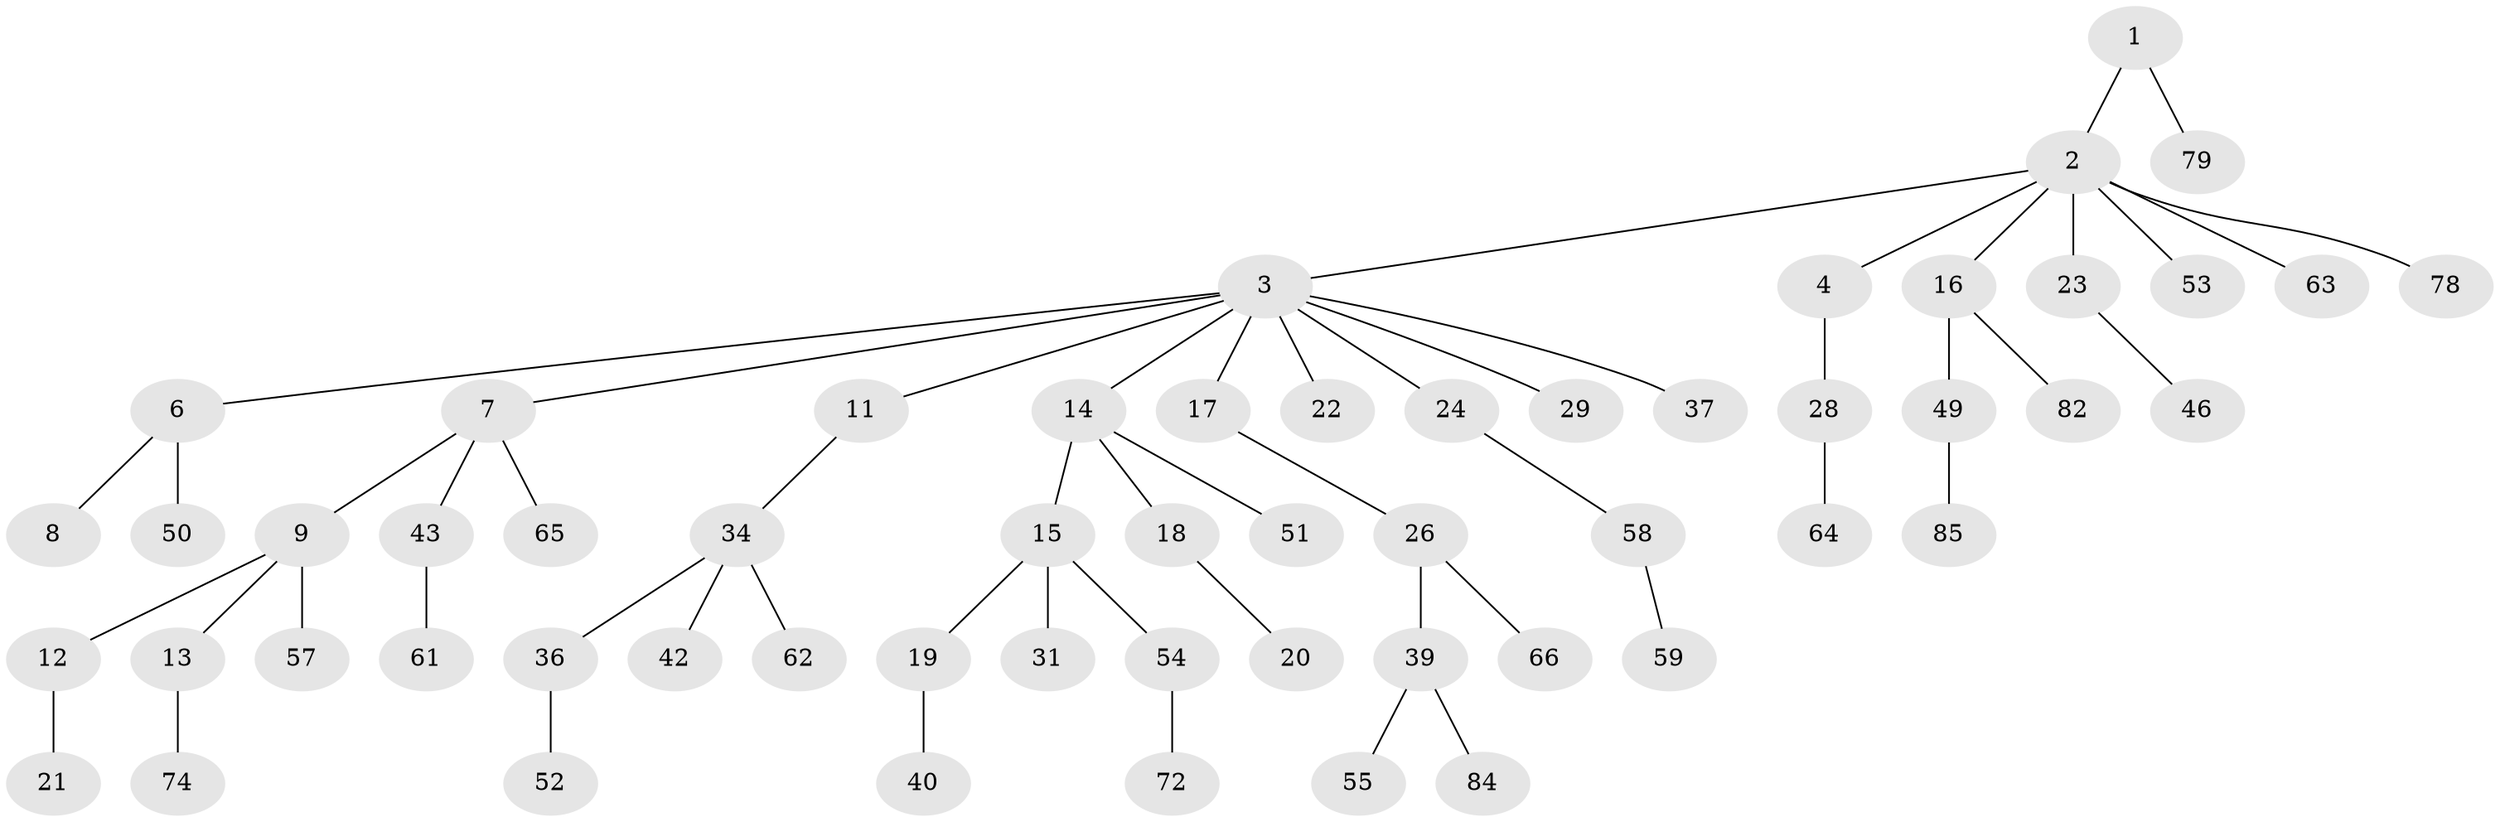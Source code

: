 // Generated by graph-tools (version 1.1) at 2025/52/02/27/25 19:52:11]
// undirected, 57 vertices, 56 edges
graph export_dot {
graph [start="1"]
  node [color=gray90,style=filled];
  1 [super="+56"];
  2 [super="+38"];
  3 [super="+5"];
  4;
  6 [super="+33"];
  7;
  8;
  9 [super="+10"];
  11 [super="+60"];
  12 [super="+30"];
  13 [super="+35"];
  14 [super="+77"];
  15;
  16;
  17;
  18 [super="+48"];
  19 [super="+27"];
  20 [super="+25"];
  21;
  22 [super="+45"];
  23 [super="+80"];
  24 [super="+41"];
  26 [super="+32"];
  28;
  29;
  31;
  34 [super="+44"];
  36;
  37 [super="+76"];
  39 [super="+47"];
  40 [super="+87"];
  42;
  43;
  46;
  49 [super="+71"];
  50 [super="+86"];
  51;
  52 [super="+83"];
  53;
  54 [super="+70"];
  55 [super="+67"];
  57;
  58 [super="+73"];
  59 [super="+81"];
  61;
  62;
  63;
  64 [super="+68"];
  65 [super="+75"];
  66 [super="+69"];
  72;
  74;
  78;
  79;
  82;
  84;
  85;
  1 -- 2;
  1 -- 79;
  2 -- 3;
  2 -- 4;
  2 -- 16;
  2 -- 23;
  2 -- 53;
  2 -- 63;
  2 -- 78;
  3 -- 17;
  3 -- 22;
  3 -- 24;
  3 -- 29;
  3 -- 37;
  3 -- 6;
  3 -- 7;
  3 -- 11;
  3 -- 14;
  4 -- 28;
  6 -- 8;
  6 -- 50;
  7 -- 9;
  7 -- 43;
  7 -- 65;
  9 -- 12;
  9 -- 13;
  9 -- 57;
  11 -- 34;
  12 -- 21;
  13 -- 74;
  14 -- 15;
  14 -- 18;
  14 -- 51;
  15 -- 19;
  15 -- 31;
  15 -- 54;
  16 -- 49;
  16 -- 82;
  17 -- 26;
  18 -- 20;
  19 -- 40;
  23 -- 46;
  24 -- 58;
  26 -- 66;
  26 -- 39;
  28 -- 64;
  34 -- 36;
  34 -- 42;
  34 -- 62;
  36 -- 52;
  39 -- 55;
  39 -- 84;
  43 -- 61;
  49 -- 85;
  54 -- 72;
  58 -- 59;
}

